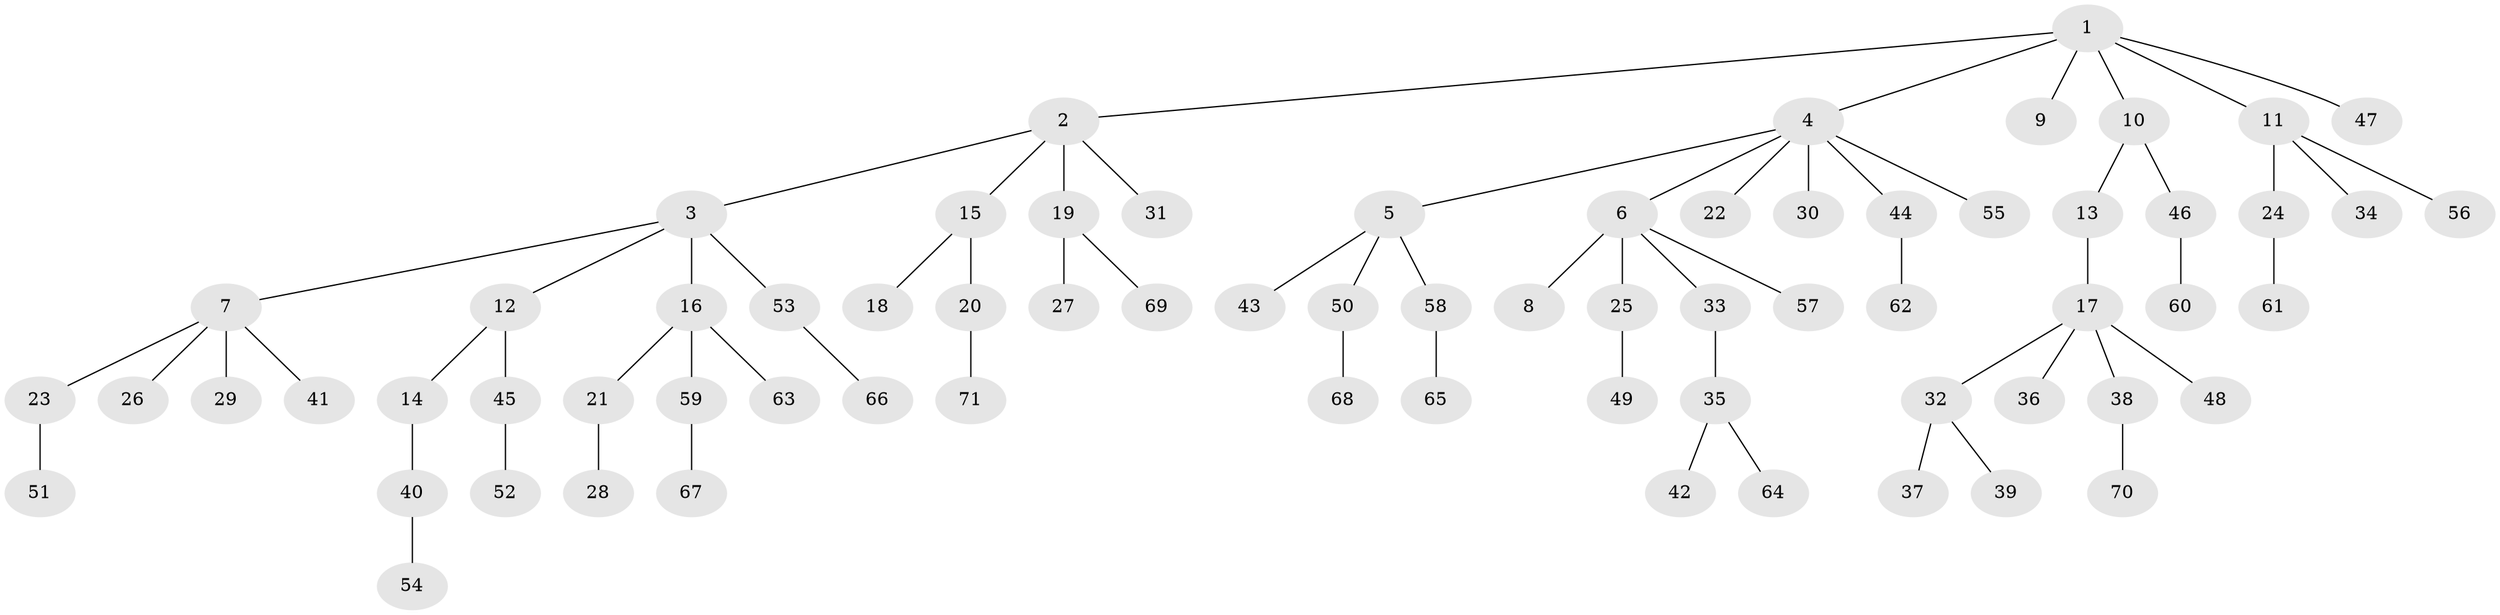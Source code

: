 // coarse degree distribution, {7: 0.02127659574468085, 8: 0.02127659574468085, 6: 0.02127659574468085, 4: 0.06382978723404255, 5: 0.0425531914893617, 1: 0.6595744680851063, 3: 0.0425531914893617, 2: 0.1276595744680851}
// Generated by graph-tools (version 1.1) at 2025/42/03/06/25 10:42:04]
// undirected, 71 vertices, 70 edges
graph export_dot {
graph [start="1"]
  node [color=gray90,style=filled];
  1;
  2;
  3;
  4;
  5;
  6;
  7;
  8;
  9;
  10;
  11;
  12;
  13;
  14;
  15;
  16;
  17;
  18;
  19;
  20;
  21;
  22;
  23;
  24;
  25;
  26;
  27;
  28;
  29;
  30;
  31;
  32;
  33;
  34;
  35;
  36;
  37;
  38;
  39;
  40;
  41;
  42;
  43;
  44;
  45;
  46;
  47;
  48;
  49;
  50;
  51;
  52;
  53;
  54;
  55;
  56;
  57;
  58;
  59;
  60;
  61;
  62;
  63;
  64;
  65;
  66;
  67;
  68;
  69;
  70;
  71;
  1 -- 2;
  1 -- 4;
  1 -- 9;
  1 -- 10;
  1 -- 11;
  1 -- 47;
  2 -- 3;
  2 -- 15;
  2 -- 19;
  2 -- 31;
  3 -- 7;
  3 -- 12;
  3 -- 16;
  3 -- 53;
  4 -- 5;
  4 -- 6;
  4 -- 22;
  4 -- 30;
  4 -- 44;
  4 -- 55;
  5 -- 43;
  5 -- 50;
  5 -- 58;
  6 -- 8;
  6 -- 25;
  6 -- 33;
  6 -- 57;
  7 -- 23;
  7 -- 26;
  7 -- 29;
  7 -- 41;
  10 -- 13;
  10 -- 46;
  11 -- 24;
  11 -- 34;
  11 -- 56;
  12 -- 14;
  12 -- 45;
  13 -- 17;
  14 -- 40;
  15 -- 18;
  15 -- 20;
  16 -- 21;
  16 -- 59;
  16 -- 63;
  17 -- 32;
  17 -- 36;
  17 -- 38;
  17 -- 48;
  19 -- 27;
  19 -- 69;
  20 -- 71;
  21 -- 28;
  23 -- 51;
  24 -- 61;
  25 -- 49;
  32 -- 37;
  32 -- 39;
  33 -- 35;
  35 -- 42;
  35 -- 64;
  38 -- 70;
  40 -- 54;
  44 -- 62;
  45 -- 52;
  46 -- 60;
  50 -- 68;
  53 -- 66;
  58 -- 65;
  59 -- 67;
}
